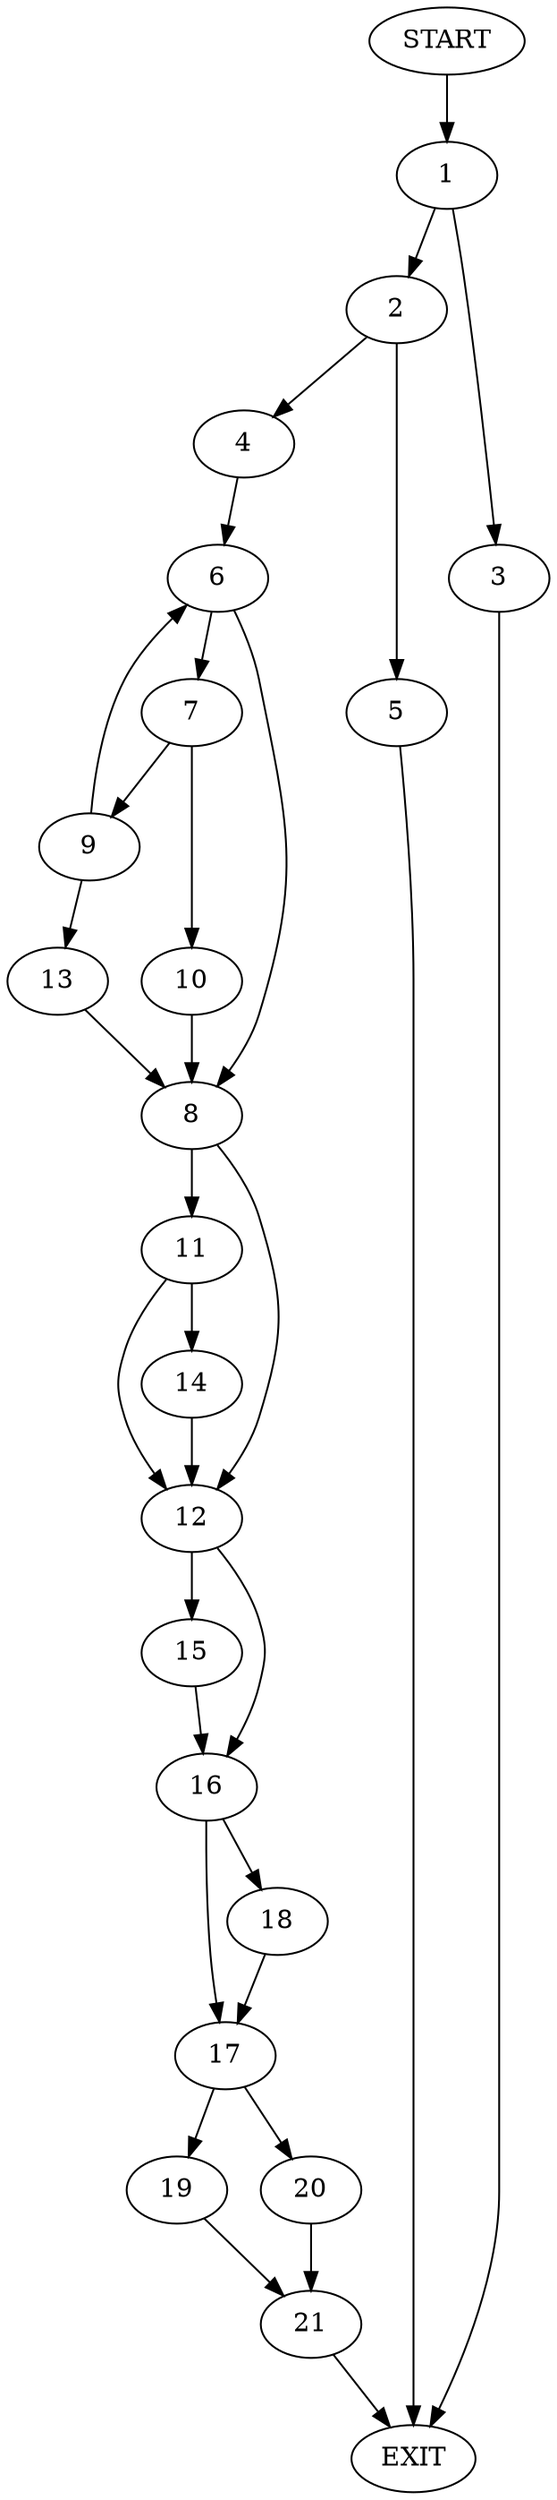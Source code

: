digraph {
0 [label="START"]
22 [label="EXIT"]
0 -> 1
1 -> 2
1 -> 3
2 -> 4
2 -> 5
3 -> 22
5 -> 22
4 -> 6
6 -> 7
6 -> 8
7 -> 9
7 -> 10
8 -> 11
8 -> 12
9 -> 6
9 -> 13
10 -> 8
13 -> 8
11 -> 14
11 -> 12
12 -> 15
12 -> 16
14 -> 12
16 -> 17
16 -> 18
15 -> 16
17 -> 19
17 -> 20
18 -> 17
20 -> 21
19 -> 21
21 -> 22
}
